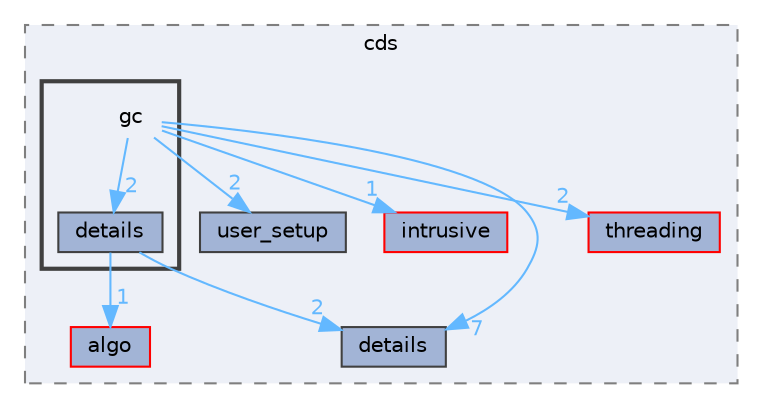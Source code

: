 digraph "external/libcds/cds/gc"
{
 // LATEX_PDF_SIZE
  bgcolor="transparent";
  edge [fontname=Helvetica,fontsize=10,labelfontname=Helvetica,labelfontsize=10];
  node [fontname=Helvetica,fontsize=10,shape=box,height=0.2,width=0.4];
  compound=true
  subgraph clusterdir_fcf032bbf40cb4a20f944ac15896063c {
    graph [ bgcolor="#edf0f7", pencolor="grey50", label="cds", fontname=Helvetica,fontsize=10 style="filled,dashed", URL="dir_fcf032bbf40cb4a20f944ac15896063c.html",tooltip=""]
  dir_022fb219feb8b1390b3b75a1e7863e62 [label="algo", fillcolor="#a2b4d6", color="red", style="filled", URL="dir_022fb219feb8b1390b3b75a1e7863e62.html",tooltip=""];
  dir_598dee483888c85e6e689ea332e58022 [label="user_setup", fillcolor="#a2b4d6", color="grey25", style="filled", URL="dir_598dee483888c85e6e689ea332e58022.html",tooltip=""];
  dir_80f3f22e2157ac1e65cc4fe00fdf4c00 [label="intrusive", fillcolor="#a2b4d6", color="red", style="filled", URL="dir_80f3f22e2157ac1e65cc4fe00fdf4c00.html",tooltip=""];
  dir_d6afcdf20b4efce5cf94aac6e0746784 [label="details", fillcolor="#a2b4d6", color="grey25", style="filled", URL="dir_d6afcdf20b4efce5cf94aac6e0746784.html",tooltip=""];
  dir_e7215d6e528675f09ac3270df4a7cf9c [label="threading", fillcolor="#a2b4d6", color="red", style="filled", URL="dir_e7215d6e528675f09ac3270df4a7cf9c.html",tooltip=""];
  subgraph clusterdir_2dbb3ac869f30f75c8f8a615f1f82ee7 {
    graph [ bgcolor="#edf0f7", pencolor="grey25", label="", fontname=Helvetica,fontsize=10 style="filled,bold", URL="dir_2dbb3ac869f30f75c8f8a615f1f82ee7.html",tooltip=""]
    dir_2dbb3ac869f30f75c8f8a615f1f82ee7 [shape=plaintext, label="gc"];
  dir_b188446d463e411e89bf9aa6fa4f154a [label="details", fillcolor="#a2b4d6", color="grey25", style="filled", URL="dir_b188446d463e411e89bf9aa6fa4f154a.html",tooltip=""];
  }
  }
  dir_2dbb3ac869f30f75c8f8a615f1f82ee7->dir_598dee483888c85e6e689ea332e58022 [headlabel="2", labeldistance=1.5 headhref="dir_000339_000892.html" href="dir_000339_000892.html" color="steelblue1" fontcolor="steelblue1"];
  dir_2dbb3ac869f30f75c8f8a615f1f82ee7->dir_80f3f22e2157ac1e65cc4fe00fdf4c00 [headlabel="1", labeldistance=1.5 headhref="dir_000339_000413.html" href="dir_000339_000413.html" color="steelblue1" fontcolor="steelblue1"];
  dir_2dbb3ac869f30f75c8f8a615f1f82ee7->dir_b188446d463e411e89bf9aa6fa4f154a [headlabel="2", labeldistance=1.5 headhref="dir_000339_000196.html" href="dir_000339_000196.html" color="steelblue1" fontcolor="steelblue1"];
  dir_2dbb3ac869f30f75c8f8a615f1f82ee7->dir_d6afcdf20b4efce5cf94aac6e0746784 [headlabel="7", labeldistance=1.5 headhref="dir_000339_000195.html" href="dir_000339_000195.html" color="steelblue1" fontcolor="steelblue1"];
  dir_2dbb3ac869f30f75c8f8a615f1f82ee7->dir_e7215d6e528675f09ac3270df4a7cf9c [headlabel="2", labeldistance=1.5 headhref="dir_000339_000859.html" href="dir_000339_000859.html" color="steelblue1" fontcolor="steelblue1"];
  dir_b188446d463e411e89bf9aa6fa4f154a->dir_022fb219feb8b1390b3b75a1e7863e62 [headlabel="1", labeldistance=1.5 headhref="dir_000196_000019.html" href="dir_000196_000019.html" color="steelblue1" fontcolor="steelblue1"];
  dir_b188446d463e411e89bf9aa6fa4f154a->dir_d6afcdf20b4efce5cf94aac6e0746784 [headlabel="2", labeldistance=1.5 headhref="dir_000196_000195.html" href="dir_000196_000195.html" color="steelblue1" fontcolor="steelblue1"];
}
